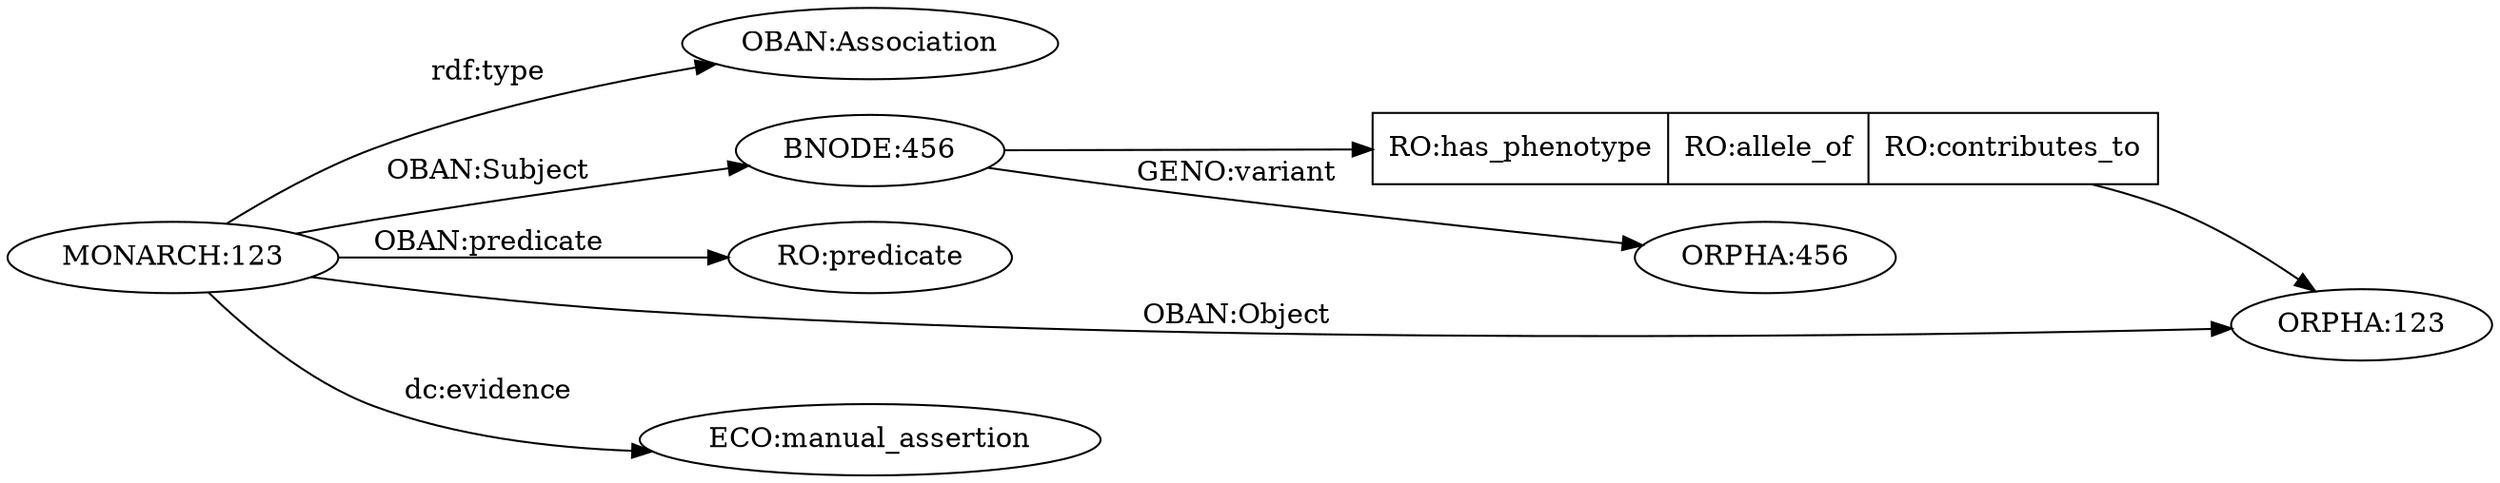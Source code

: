 
# paraphrasing MB's cmap fall 2018

digraph "cmap_model"{

    rankdir="LR";
    Predicate [
        label="{<Association> RO:has_phenotype|RO:allele_of|RO:contributes_to}"
        shape="record"
    ];

    "MONARCH:123" -> "OBAN:Association"[label="rdf:type"];
    "MONARCH:123" -> "BNODE:456" [label="OBAN:Subject"];
    "MONARCH:123" -> "RO:predicate" [label="OBAN:predicate"];

    "MONARCH:123" -> "ORPHA:123" [label="OBAN:Object"];
    "MONARCH:123" -> "ECO:manual_assertion" [label="dc:evidence"];

    "BNODE:456" -> "Predicate";
    "Predicate" -> "ORPHA:123";
    "BNODE:456" -> "ORPHA:456" [label="GENO:variant"];
}
